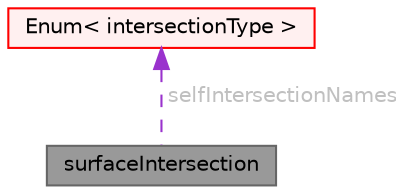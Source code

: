 digraph "surfaceIntersection"
{
 // LATEX_PDF_SIZE
  bgcolor="transparent";
  edge [fontname=Helvetica,fontsize=10,labelfontname=Helvetica,labelfontsize=10];
  node [fontname=Helvetica,fontsize=10,shape=box,height=0.2,width=0.4];
  Node1 [id="Node000001",label="surfaceIntersection",height=0.2,width=0.4,color="gray40", fillcolor="grey60", style="filled", fontcolor="black",tooltip="Basic surface-surface intersection description. Constructed from two surfaces it creates a descriptio..."];
  Node2 -> Node1 [id="edge1_Node000001_Node000002",dir="back",color="darkorchid3",style="dashed",tooltip=" ",label=" selfIntersectionNames",fontcolor="grey" ];
  Node2 [id="Node000002",label="Enum\< intersectionType \>",height=0.2,width=0.4,color="red", fillcolor="#FFF0F0", style="filled",URL="$classFoam_1_1Enum.html",tooltip=" "];
}
